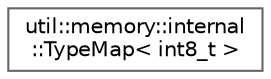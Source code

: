 digraph "Graphical Class Hierarchy"
{
 // LATEX_PDF_SIZE
  bgcolor="transparent";
  edge [fontname=Helvetica,fontsize=10,labelfontname=Helvetica,labelfontsize=10];
  node [fontname=Helvetica,fontsize=10,shape=box,height=0.2,width=0.4];
  rankdir="LR";
  Node0 [id="Node000000",label="util::memory::internal\l::TypeMap\< int8_t \>",height=0.2,width=0.4,color="grey40", fillcolor="white", style="filled",URL="$d4/d18/structutil_1_1memory_1_1internal_1_1TypeMap_3_01int8__t_01_4.html",tooltip=" "];
}
